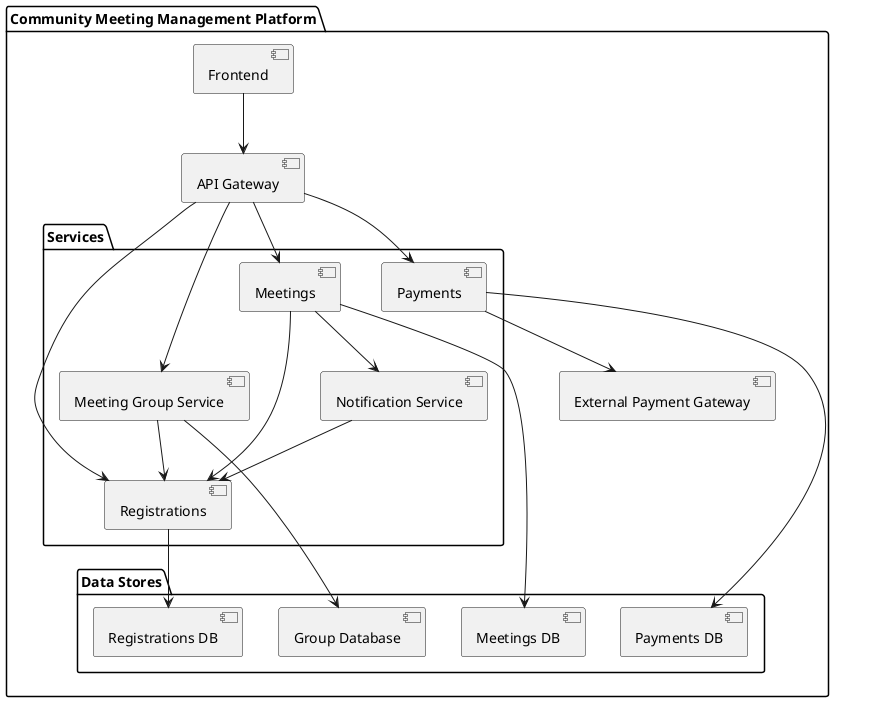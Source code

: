 @startuml

package "Community Meeting Management Platform" {

[Frontend] as WebUI
[API Gateway] as APIGateway

package "Services" {
[Registrations] as Registrations
[Meeting Group Service] as GroupService
[Meetings] as MeetingService
[Payments] as PaymentService
[Notification Service] as NotificationService
}

package "Data Stores" {
database [Registrations DB] as RegistrationsDB
database [Group Database] as GroupDB
database [Meetings DB] as MeetingDB
database [Payments DB] as PaymentDB
}

[External Payment Gateway] as PaymentGateway

' Connections
WebUI --> APIGateway
APIGateway --> Registrations
APIGateway --> GroupService
APIGateway --> MeetingService
APIGateway --> PaymentService

Registrations --> RegistrationsDB
GroupService --> GroupDB
MeetingService --> MeetingDB
PaymentService --> PaymentDB
PaymentService --> PaymentGateway

NotificationService --> Registrations
MeetingService --> NotificationService

GroupService --> Registrations
MeetingService --> Registrations
}

@enduml